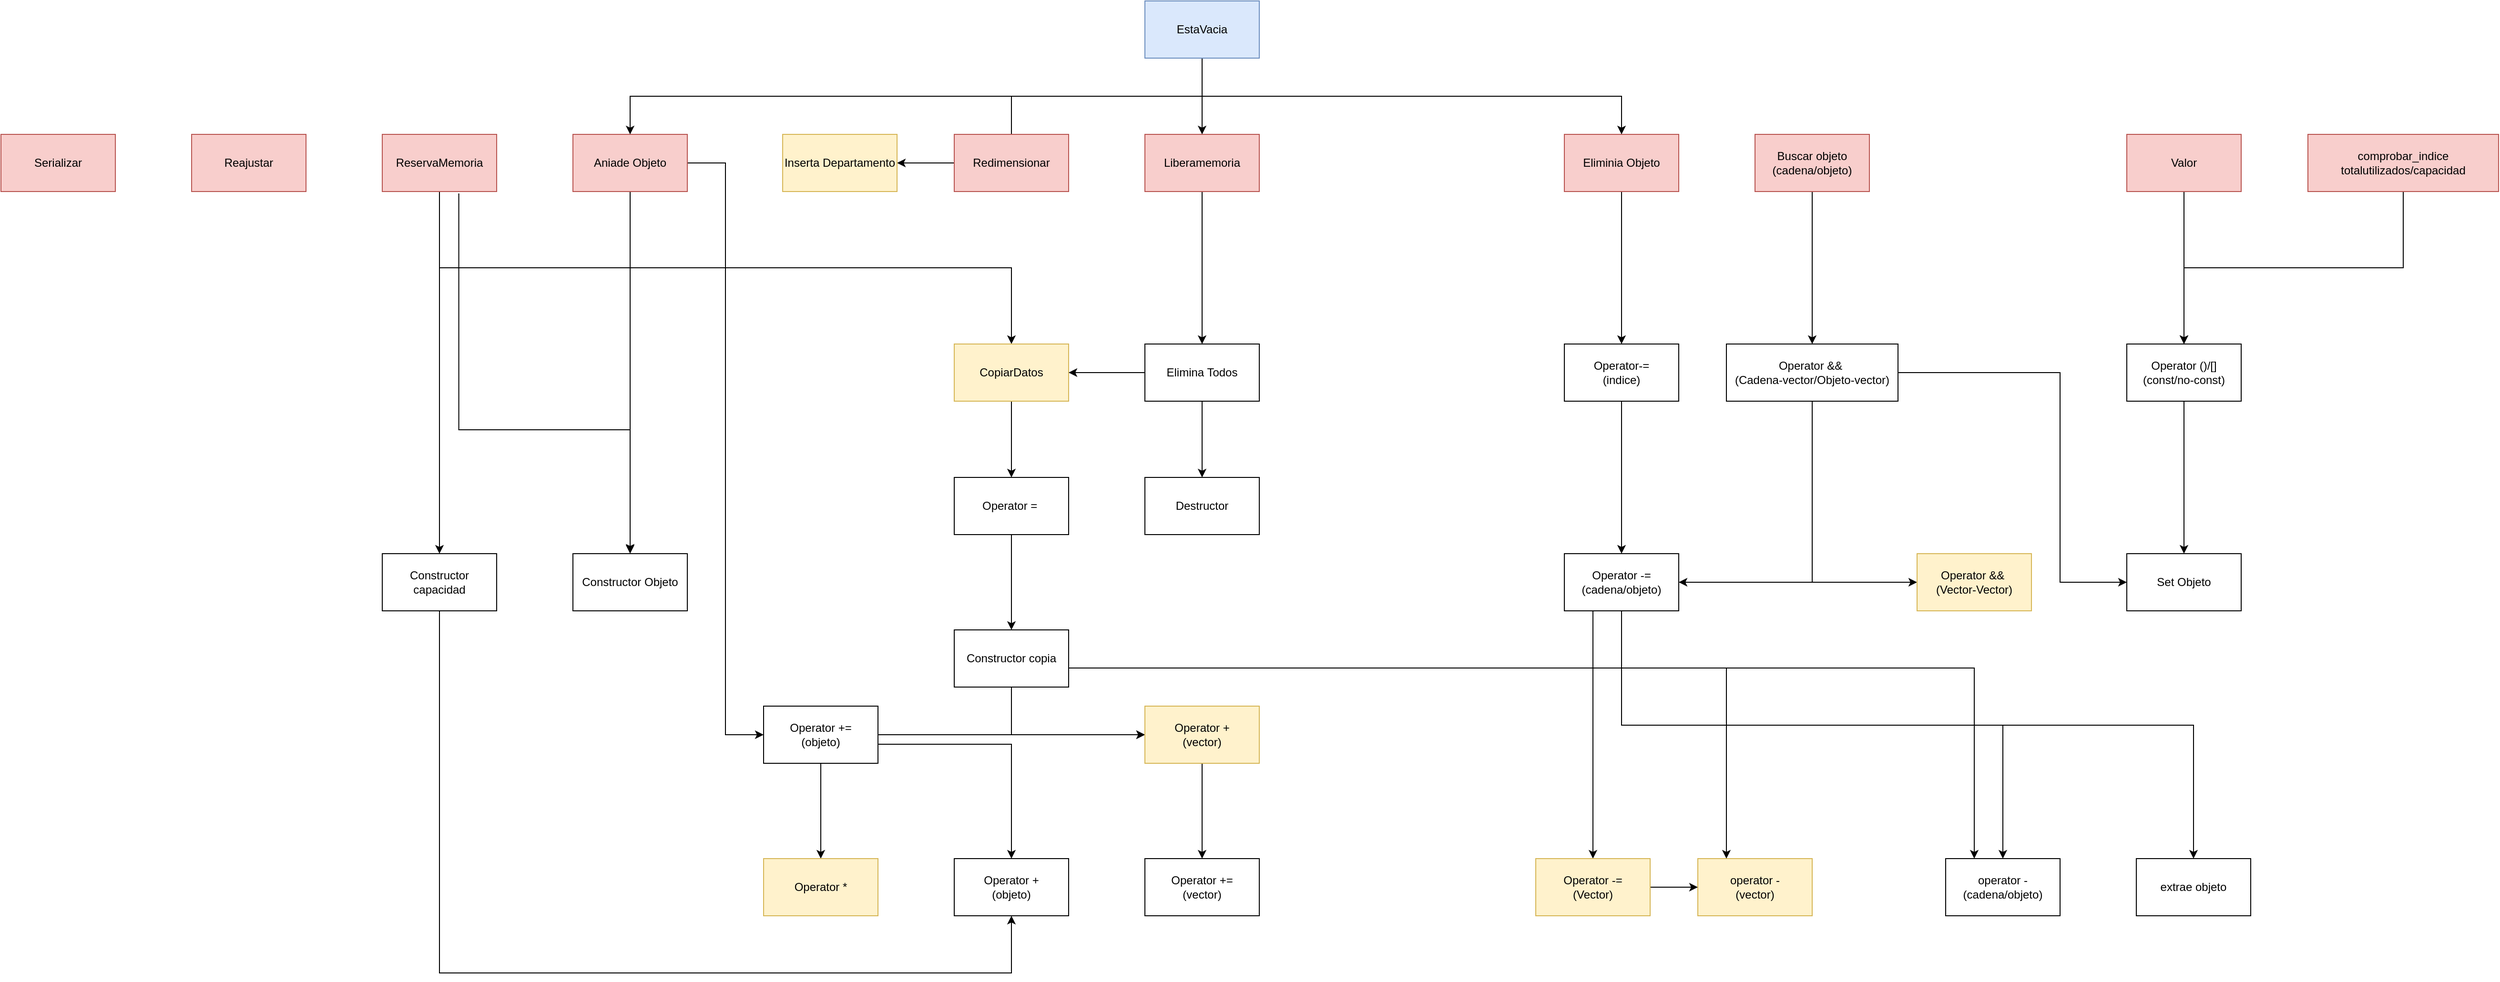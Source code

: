 <mxfile version="21.1.2" type="device">
  <diagram id="C5RBs43oDa-KdzZeNtuy" name="Page-1">
    <mxGraphModel dx="2171" dy="932" grid="1" gridSize="10" guides="1" tooltips="1" connect="1" arrows="1" fold="1" page="1" pageScale="1" pageWidth="827" pageHeight="1169" math="0" shadow="0">
      <root>
        <mxCell id="WIyWlLk6GJQsqaUBKTNV-0" />
        <mxCell id="WIyWlLk6GJQsqaUBKTNV-1" parent="WIyWlLk6GJQsqaUBKTNV-0" />
        <mxCell id="lBbbaVY5z8zjC1P1n53Q-30" style="edgeStyle=orthogonalEdgeStyle;rounded=0;orthogonalLoop=1;jettySize=auto;html=1;exitX=0.5;exitY=1;exitDx=0;exitDy=0;entryX=0.5;entryY=0;entryDx=0;entryDy=0;" parent="WIyWlLk6GJQsqaUBKTNV-1" edge="1">
          <mxGeometry relative="1" as="geometry">
            <mxPoint x="620" y="459" as="sourcePoint" />
            <mxPoint x="620" y="839" as="targetPoint" />
          </mxGeometry>
        </mxCell>
        <mxCell id="8VsjxiuHEeb4ChMc8zv--10" style="edgeStyle=orthogonalEdgeStyle;rounded=0;orthogonalLoop=1;jettySize=auto;html=1;exitX=1;exitY=0.5;exitDx=0;exitDy=0;entryX=0;entryY=0.5;entryDx=0;entryDy=0;" parent="WIyWlLk6GJQsqaUBKTNV-1" source="sUV4AZlqi4DEhkgbtr-B-1" target="lBbbaVY5z8zjC1P1n53Q-7" edge="1">
          <mxGeometry relative="1" as="geometry" />
        </mxCell>
        <mxCell id="sUV4AZlqi4DEhkgbtr-B-1" value="Aniade Objeto" style="rounded=0;whiteSpace=wrap;html=1;fillColor=#f8cecc;strokeColor=#b85450;" parent="WIyWlLk6GJQsqaUBKTNV-1" vertex="1">
          <mxGeometry x="560" y="400" width="120" height="60" as="geometry" />
        </mxCell>
        <mxCell id="8VsjxiuHEeb4ChMc8zv--30" style="edgeStyle=orthogonalEdgeStyle;rounded=0;orthogonalLoop=1;jettySize=auto;html=1;exitX=0.5;exitY=1;exitDx=0;exitDy=0;entryX=0.5;entryY=0;entryDx=0;entryDy=0;" parent="WIyWlLk6GJQsqaUBKTNV-1" source="sUV4AZlqi4DEhkgbtr-B-2" target="8VsjxiuHEeb4ChMc8zv--29" edge="1">
          <mxGeometry relative="1" as="geometry" />
        </mxCell>
        <mxCell id="sUV4AZlqi4DEhkgbtr-B-2" value="Eliminia Objeto" style="rounded=0;whiteSpace=wrap;html=1;fillColor=#f8cecc;strokeColor=#b85450;" parent="WIyWlLk6GJQsqaUBKTNV-1" vertex="1">
          <mxGeometry x="1600" y="400" width="120" height="60" as="geometry" />
        </mxCell>
        <mxCell id="lBbbaVY5z8zjC1P1n53Q-29" style="edgeStyle=orthogonalEdgeStyle;rounded=0;orthogonalLoop=1;jettySize=auto;html=1;exitX=0.669;exitY=1.033;exitDx=0;exitDy=0;entryX=0.5;entryY=0;entryDx=0;entryDy=0;exitPerimeter=0;" parent="WIyWlLk6GJQsqaUBKTNV-1" source="sUV4AZlqi4DEhkgbtr-B-3" target="lBbbaVY5z8zjC1P1n53Q-22" edge="1">
          <mxGeometry relative="1" as="geometry">
            <Array as="points">
              <mxPoint x="440" y="710" />
              <mxPoint x="620" y="710" />
            </Array>
          </mxGeometry>
        </mxCell>
        <mxCell id="8VsjxiuHEeb4ChMc8zv--39" style="edgeStyle=orthogonalEdgeStyle;rounded=0;orthogonalLoop=1;jettySize=auto;html=1;exitX=0.5;exitY=1;exitDx=0;exitDy=0;entryX=0.5;entryY=0;entryDx=0;entryDy=0;" parent="WIyWlLk6GJQsqaUBKTNV-1" source="sUV4AZlqi4DEhkgbtr-B-3" target="sUV4AZlqi4DEhkgbtr-B-10" edge="1">
          <mxGeometry relative="1" as="geometry">
            <Array as="points">
              <mxPoint x="420" y="540" />
              <mxPoint x="1020" y="540" />
            </Array>
          </mxGeometry>
        </mxCell>
        <mxCell id="8VsjxiuHEeb4ChMc8zv--43" style="edgeStyle=orthogonalEdgeStyle;rounded=0;orthogonalLoop=1;jettySize=auto;html=1;exitX=0.5;exitY=1;exitDx=0;exitDy=0;entryX=0.5;entryY=0;entryDx=0;entryDy=0;" parent="WIyWlLk6GJQsqaUBKTNV-1" source="sUV4AZlqi4DEhkgbtr-B-3" target="lBbbaVY5z8zjC1P1n53Q-24" edge="1">
          <mxGeometry relative="1" as="geometry" />
        </mxCell>
        <mxCell id="sUV4AZlqi4DEhkgbtr-B-3" value="ReservaMemoria" style="rounded=0;whiteSpace=wrap;html=1;fillColor=#f8cecc;strokeColor=#b85450;" parent="WIyWlLk6GJQsqaUBKTNV-1" vertex="1">
          <mxGeometry x="360" y="400" width="120" height="60" as="geometry" />
        </mxCell>
        <mxCell id="lBbbaVY5z8zjC1P1n53Q-52" style="edgeStyle=orthogonalEdgeStyle;rounded=0;orthogonalLoop=1;jettySize=auto;html=1;exitX=0.5;exitY=1;exitDx=0;exitDy=0;entryX=0.5;entryY=0;entryDx=0;entryDy=0;" parent="WIyWlLk6GJQsqaUBKTNV-1" source="sUV4AZlqi4DEhkgbtr-B-4" target="lBbbaVY5z8zjC1P1n53Q-2" edge="1">
          <mxGeometry relative="1" as="geometry" />
        </mxCell>
        <mxCell id="sUV4AZlqi4DEhkgbtr-B-4" value="Liberamemoria" style="rounded=0;whiteSpace=wrap;html=1;fillColor=#f8cecc;strokeColor=#b85450;" parent="WIyWlLk6GJQsqaUBKTNV-1" vertex="1">
          <mxGeometry x="1160" y="400" width="120" height="60" as="geometry" />
        </mxCell>
        <mxCell id="sUV4AZlqi4DEhkgbtr-B-5" value="Reajustar" style="rounded=0;whiteSpace=wrap;html=1;fillColor=#f8cecc;strokeColor=#b85450;" parent="WIyWlLk6GJQsqaUBKTNV-1" vertex="1">
          <mxGeometry x="160" y="400" width="120" height="60" as="geometry" />
        </mxCell>
        <mxCell id="8VsjxiuHEeb4ChMc8zv--28" style="edgeStyle=orthogonalEdgeStyle;rounded=0;orthogonalLoop=1;jettySize=auto;html=1;exitX=0.5;exitY=0;exitDx=0;exitDy=0;entryX=0.5;entryY=0;entryDx=0;entryDy=0;" parent="WIyWlLk6GJQsqaUBKTNV-1" source="sUV4AZlqi4DEhkgbtr-B-6" target="sUV4AZlqi4DEhkgbtr-B-2" edge="1">
          <mxGeometry relative="1" as="geometry">
            <Array as="points">
              <mxPoint x="1020" y="360" />
              <mxPoint x="1660" y="360" />
            </Array>
          </mxGeometry>
        </mxCell>
        <mxCell id="8VsjxiuHEeb4ChMc8zv--38" style="edgeStyle=orthogonalEdgeStyle;rounded=0;orthogonalLoop=1;jettySize=auto;html=1;exitX=0.5;exitY=0;exitDx=0;exitDy=0;entryX=0.5;entryY=0;entryDx=0;entryDy=0;" parent="WIyWlLk6GJQsqaUBKTNV-1" source="sUV4AZlqi4DEhkgbtr-B-6" target="sUV4AZlqi4DEhkgbtr-B-1" edge="1">
          <mxGeometry relative="1" as="geometry">
            <Array as="points">
              <mxPoint x="1020" y="360" />
              <mxPoint x="620" y="360" />
            </Array>
          </mxGeometry>
        </mxCell>
        <mxCell id="8VsjxiuHEeb4ChMc8zv--41" value="" style="edgeStyle=orthogonalEdgeStyle;rounded=0;orthogonalLoop=1;jettySize=auto;html=1;" parent="WIyWlLk6GJQsqaUBKTNV-1" source="sUV4AZlqi4DEhkgbtr-B-6" target="lBbbaVY5z8zjC1P1n53Q-3" edge="1">
          <mxGeometry relative="1" as="geometry" />
        </mxCell>
        <mxCell id="sUV4AZlqi4DEhkgbtr-B-6" value="Redimensionar" style="rounded=0;whiteSpace=wrap;html=1;fillColor=#f8cecc;strokeColor=#b85450;" parent="WIyWlLk6GJQsqaUBKTNV-1" vertex="1">
          <mxGeometry x="960" y="400" width="120" height="60" as="geometry" />
        </mxCell>
        <mxCell id="lBbbaVY5z8zjC1P1n53Q-33" style="edgeStyle=orthogonalEdgeStyle;rounded=0;orthogonalLoop=1;jettySize=auto;html=1;exitX=0.5;exitY=1;exitDx=0;exitDy=0;entryX=0.5;entryY=0;entryDx=0;entryDy=0;" parent="WIyWlLk6GJQsqaUBKTNV-1" source="sUV4AZlqi4DEhkgbtr-B-7" target="lBbbaVY5z8zjC1P1n53Q-12" edge="1">
          <mxGeometry relative="1" as="geometry" />
        </mxCell>
        <mxCell id="sUV4AZlqi4DEhkgbtr-B-7" value="Valor" style="rounded=0;whiteSpace=wrap;html=1;fillColor=#f8cecc;strokeColor=#b85450;" parent="WIyWlLk6GJQsqaUBKTNV-1" vertex="1">
          <mxGeometry x="2190" y="400" width="120" height="60" as="geometry" />
        </mxCell>
        <mxCell id="8VsjxiuHEeb4ChMc8zv--25" style="edgeStyle=orthogonalEdgeStyle;rounded=0;orthogonalLoop=1;jettySize=auto;html=1;exitX=0.5;exitY=1;exitDx=0;exitDy=0;entryX=0.5;entryY=0;entryDx=0;entryDy=0;" parent="WIyWlLk6GJQsqaUBKTNV-1" source="sUV4AZlqi4DEhkgbtr-B-10" target="lBbbaVY5z8zjC1P1n53Q-13" edge="1">
          <mxGeometry relative="1" as="geometry" />
        </mxCell>
        <mxCell id="sUV4AZlqi4DEhkgbtr-B-10" value="CopiarDatos" style="rounded=0;whiteSpace=wrap;html=1;fillColor=#fff2cc;strokeColor=#d6b656;" parent="WIyWlLk6GJQsqaUBKTNV-1" vertex="1">
          <mxGeometry x="960" y="620" width="120" height="60" as="geometry" />
        </mxCell>
        <mxCell id="lBbbaVY5z8zjC1P1n53Q-35" style="edgeStyle=orthogonalEdgeStyle;rounded=0;orthogonalLoop=1;jettySize=auto;html=1;exitX=0.5;exitY=1;exitDx=0;exitDy=0;entryX=0.5;entryY=0;entryDx=0;entryDy=0;" parent="WIyWlLk6GJQsqaUBKTNV-1" source="lBbbaVY5z8zjC1P1n53Q-0" target="lBbbaVY5z8zjC1P1n53Q-12" edge="1">
          <mxGeometry relative="1" as="geometry" />
        </mxCell>
        <mxCell id="lBbbaVY5z8zjC1P1n53Q-0" value="comprobar_indice&lt;br&gt;totalutilizados/capacidad" style="rounded=0;whiteSpace=wrap;html=1;fillColor=#f8cecc;strokeColor=#b85450;" parent="WIyWlLk6GJQsqaUBKTNV-1" vertex="1">
          <mxGeometry x="2380" y="400" width="200" height="60" as="geometry" />
        </mxCell>
        <mxCell id="lBbbaVY5z8zjC1P1n53Q-1" value="extrae objeto" style="rounded=0;whiteSpace=wrap;html=1;" parent="WIyWlLk6GJQsqaUBKTNV-1" vertex="1">
          <mxGeometry x="2200" y="1160" width="120" height="60" as="geometry" />
        </mxCell>
        <mxCell id="lBbbaVY5z8zjC1P1n53Q-53" style="edgeStyle=orthogonalEdgeStyle;rounded=0;orthogonalLoop=1;jettySize=auto;html=1;exitX=0.5;exitY=1;exitDx=0;exitDy=0;entryX=0.5;entryY=0;entryDx=0;entryDy=0;" parent="WIyWlLk6GJQsqaUBKTNV-1" source="lBbbaVY5z8zjC1P1n53Q-2" target="lBbbaVY5z8zjC1P1n53Q-21" edge="1">
          <mxGeometry relative="1" as="geometry" />
        </mxCell>
        <mxCell id="lBbbaVY5z8zjC1P1n53Q-55" style="edgeStyle=orthogonalEdgeStyle;rounded=0;orthogonalLoop=1;jettySize=auto;html=1;exitX=0;exitY=0.5;exitDx=0;exitDy=0;entryX=1;entryY=0.5;entryDx=0;entryDy=0;" parent="WIyWlLk6GJQsqaUBKTNV-1" source="lBbbaVY5z8zjC1P1n53Q-2" target="sUV4AZlqi4DEhkgbtr-B-10" edge="1">
          <mxGeometry relative="1" as="geometry" />
        </mxCell>
        <mxCell id="lBbbaVY5z8zjC1P1n53Q-2" value="Elimina Todos" style="rounded=0;whiteSpace=wrap;html=1;" parent="WIyWlLk6GJQsqaUBKTNV-1" vertex="1">
          <mxGeometry x="1160" y="620" width="120" height="60" as="geometry" />
        </mxCell>
        <mxCell id="lBbbaVY5z8zjC1P1n53Q-3" value="Inserta Departamento" style="rounded=0;whiteSpace=wrap;html=1;fillColor=#fff2cc;strokeColor=#d6b656;" parent="WIyWlLk6GJQsqaUBKTNV-1" vertex="1">
          <mxGeometry x="780" y="400" width="120" height="60" as="geometry" />
        </mxCell>
        <mxCell id="lBbbaVY5z8zjC1P1n53Q-63" style="edgeStyle=orthogonalEdgeStyle;rounded=0;orthogonalLoop=1;jettySize=auto;html=1;exitX=0.5;exitY=1;exitDx=0;exitDy=0;entryX=0.5;entryY=0;entryDx=0;entryDy=0;" parent="WIyWlLk6GJQsqaUBKTNV-1" source="lBbbaVY5z8zjC1P1n53Q-4" target="lBbbaVY5z8zjC1P1n53Q-8" edge="1">
          <mxGeometry relative="1" as="geometry" />
        </mxCell>
        <mxCell id="lBbbaVY5z8zjC1P1n53Q-4" value="Buscar objeto&lt;br&gt;(cadena/objeto)" style="rounded=0;whiteSpace=wrap;html=1;fillColor=#f8cecc;strokeColor=#b85450;" parent="WIyWlLk6GJQsqaUBKTNV-1" vertex="1">
          <mxGeometry x="1800" y="400" width="120" height="60" as="geometry" />
        </mxCell>
        <mxCell id="lBbbaVY5z8zjC1P1n53Q-49" style="edgeStyle=orthogonalEdgeStyle;rounded=0;orthogonalLoop=1;jettySize=auto;html=1;exitX=0.5;exitY=1;exitDx=0;exitDy=0;entryX=0.5;entryY=0;entryDx=0;entryDy=0;" parent="WIyWlLk6GJQsqaUBKTNV-1" source="lBbbaVY5z8zjC1P1n53Q-6" target="lBbbaVY5z8zjC1P1n53Q-48" edge="1">
          <mxGeometry relative="1" as="geometry">
            <Array as="points">
              <mxPoint x="1630" y="900" />
            </Array>
          </mxGeometry>
        </mxCell>
        <mxCell id="lBbbaVY5z8zjC1P1n53Q-65" style="edgeStyle=orthogonalEdgeStyle;rounded=0;orthogonalLoop=1;jettySize=auto;html=1;exitX=0.5;exitY=1;exitDx=0;exitDy=0;entryX=0.5;entryY=0;entryDx=0;entryDy=0;" parent="WIyWlLk6GJQsqaUBKTNV-1" source="lBbbaVY5z8zjC1P1n53Q-6" target="lBbbaVY5z8zjC1P1n53Q-58" edge="1">
          <mxGeometry relative="1" as="geometry">
            <Array as="points">
              <mxPoint x="1660" y="1020" />
              <mxPoint x="2060" y="1020" />
            </Array>
          </mxGeometry>
        </mxCell>
        <mxCell id="lBbbaVY5z8zjC1P1n53Q-68" style="edgeStyle=orthogonalEdgeStyle;rounded=0;orthogonalLoop=1;jettySize=auto;html=1;exitX=0.5;exitY=1;exitDx=0;exitDy=0;entryX=0.5;entryY=0;entryDx=0;entryDy=0;" parent="WIyWlLk6GJQsqaUBKTNV-1" source="lBbbaVY5z8zjC1P1n53Q-6" target="lBbbaVY5z8zjC1P1n53Q-1" edge="1">
          <mxGeometry relative="1" as="geometry">
            <Array as="points">
              <mxPoint x="1660" y="1020" />
              <mxPoint x="2260" y="1020" />
            </Array>
          </mxGeometry>
        </mxCell>
        <mxCell id="lBbbaVY5z8zjC1P1n53Q-6" value="Operator -= (cadena/objeto)" style="rounded=0;whiteSpace=wrap;html=1;" parent="WIyWlLk6GJQsqaUBKTNV-1" vertex="1">
          <mxGeometry x="1600" y="840" width="120" height="60" as="geometry" />
        </mxCell>
        <mxCell id="8VsjxiuHEeb4ChMc8zv--8" style="edgeStyle=orthogonalEdgeStyle;rounded=0;orthogonalLoop=1;jettySize=auto;html=1;exitX=0.5;exitY=1;exitDx=0;exitDy=0;entryX=0.5;entryY=0;entryDx=0;entryDy=0;" parent="WIyWlLk6GJQsqaUBKTNV-1" source="lBbbaVY5z8zjC1P1n53Q-7" target="lBbbaVY5z8zjC1P1n53Q-9" edge="1">
          <mxGeometry relative="1" as="geometry" />
        </mxCell>
        <mxCell id="8VsjxiuHEeb4ChMc8zv--17" style="edgeStyle=orthogonalEdgeStyle;rounded=0;orthogonalLoop=1;jettySize=auto;html=1;exitX=1;exitY=0.5;exitDx=0;exitDy=0;entryX=0;entryY=0.5;entryDx=0;entryDy=0;" parent="WIyWlLk6GJQsqaUBKTNV-1" source="lBbbaVY5z8zjC1P1n53Q-7" target="lBbbaVY5z8zjC1P1n53Q-40" edge="1">
          <mxGeometry relative="1" as="geometry" />
        </mxCell>
        <mxCell id="mERDGh5SQpZNU9xWW18F-1" style="edgeStyle=orthogonalEdgeStyle;rounded=0;orthogonalLoop=1;jettySize=auto;html=1;exitX=1;exitY=0.5;exitDx=0;exitDy=0;entryX=0.5;entryY=0;entryDx=0;entryDy=0;" edge="1" parent="WIyWlLk6GJQsqaUBKTNV-1" source="lBbbaVY5z8zjC1P1n53Q-7" target="lBbbaVY5z8zjC1P1n53Q-11">
          <mxGeometry relative="1" as="geometry">
            <Array as="points">
              <mxPoint x="880" y="1040" />
              <mxPoint x="1020" y="1040" />
            </Array>
          </mxGeometry>
        </mxCell>
        <mxCell id="lBbbaVY5z8zjC1P1n53Q-7" value="Operator +=&lt;br&gt;(objeto)" style="rounded=0;whiteSpace=wrap;html=1;" parent="WIyWlLk6GJQsqaUBKTNV-1" vertex="1">
          <mxGeometry x="760" y="1000" width="120" height="60" as="geometry" />
        </mxCell>
        <mxCell id="lBbbaVY5z8zjC1P1n53Q-64" style="edgeStyle=orthogonalEdgeStyle;rounded=0;orthogonalLoop=1;jettySize=auto;html=1;exitX=0.5;exitY=1;exitDx=0;exitDy=0;entryX=1;entryY=0.5;entryDx=0;entryDy=0;" parent="WIyWlLk6GJQsqaUBKTNV-1" source="lBbbaVY5z8zjC1P1n53Q-8" target="lBbbaVY5z8zjC1P1n53Q-6" edge="1">
          <mxGeometry relative="1" as="geometry" />
        </mxCell>
        <mxCell id="8VsjxiuHEeb4ChMc8zv--36" style="edgeStyle=orthogonalEdgeStyle;rounded=0;orthogonalLoop=1;jettySize=auto;html=1;exitX=0.5;exitY=1;exitDx=0;exitDy=0;entryX=0;entryY=0.5;entryDx=0;entryDy=0;" parent="WIyWlLk6GJQsqaUBKTNV-1" source="lBbbaVY5z8zjC1P1n53Q-8" target="8VsjxiuHEeb4ChMc8zv--34" edge="1">
          <mxGeometry relative="1" as="geometry" />
        </mxCell>
        <mxCell id="8VsjxiuHEeb4ChMc8zv--37" style="edgeStyle=orthogonalEdgeStyle;rounded=0;orthogonalLoop=1;jettySize=auto;html=1;exitX=1;exitY=0.5;exitDx=0;exitDy=0;entryX=0;entryY=0.5;entryDx=0;entryDy=0;" parent="WIyWlLk6GJQsqaUBKTNV-1" source="lBbbaVY5z8zjC1P1n53Q-8" target="lBbbaVY5z8zjC1P1n53Q-17" edge="1">
          <mxGeometry relative="1" as="geometry">
            <Array as="points">
              <mxPoint x="2120" y="650" />
              <mxPoint x="2120" y="870" />
            </Array>
          </mxGeometry>
        </mxCell>
        <mxCell id="lBbbaVY5z8zjC1P1n53Q-8" value="Operator &amp;amp;&amp;amp;&amp;nbsp;&lt;br&gt;(Cadena-vector/Objeto-vector)" style="rounded=0;whiteSpace=wrap;html=1;" parent="WIyWlLk6GJQsqaUBKTNV-1" vertex="1">
          <mxGeometry x="1770" y="620" width="180" height="60" as="geometry" />
        </mxCell>
        <mxCell id="lBbbaVY5z8zjC1P1n53Q-9" value="Operator *" style="rounded=0;whiteSpace=wrap;html=1;fillColor=#fff2cc;strokeColor=#d6b656;" parent="WIyWlLk6GJQsqaUBKTNV-1" vertex="1">
          <mxGeometry x="760" y="1160" width="120" height="60" as="geometry" />
        </mxCell>
        <mxCell id="lBbbaVY5z8zjC1P1n53Q-10" value="operator -&lt;br&gt;(vector)" style="rounded=0;whiteSpace=wrap;html=1;fillColor=#fff2cc;strokeColor=#d6b656;" parent="WIyWlLk6GJQsqaUBKTNV-1" vertex="1">
          <mxGeometry x="1740" y="1160" width="120" height="60" as="geometry" />
        </mxCell>
        <mxCell id="lBbbaVY5z8zjC1P1n53Q-11" value="Operator +&lt;br&gt;    (objeto)" style="rounded=0;whiteSpace=wrap;html=1;" parent="WIyWlLk6GJQsqaUBKTNV-1" vertex="1">
          <mxGeometry x="960" y="1160" width="120" height="60" as="geometry" />
        </mxCell>
        <mxCell id="lBbbaVY5z8zjC1P1n53Q-34" style="edgeStyle=orthogonalEdgeStyle;rounded=0;orthogonalLoop=1;jettySize=auto;html=1;exitX=0.5;exitY=1;exitDx=0;exitDy=0;entryX=0.5;entryY=0;entryDx=0;entryDy=0;" parent="WIyWlLk6GJQsqaUBKTNV-1" source="lBbbaVY5z8zjC1P1n53Q-12" target="lBbbaVY5z8zjC1P1n53Q-17" edge="1">
          <mxGeometry relative="1" as="geometry" />
        </mxCell>
        <mxCell id="lBbbaVY5z8zjC1P1n53Q-12" value="Operator ()/[]&lt;br&gt;(const/no-const)" style="rounded=0;whiteSpace=wrap;html=1;" parent="WIyWlLk6GJQsqaUBKTNV-1" vertex="1">
          <mxGeometry x="2190" y="620" width="120" height="60" as="geometry" />
        </mxCell>
        <mxCell id="8VsjxiuHEeb4ChMc8zv--27" style="edgeStyle=orthogonalEdgeStyle;rounded=0;orthogonalLoop=1;jettySize=auto;html=1;exitX=0.5;exitY=1;exitDx=0;exitDy=0;entryX=0.5;entryY=0;entryDx=0;entryDy=0;" parent="WIyWlLk6GJQsqaUBKTNV-1" source="lBbbaVY5z8zjC1P1n53Q-13" target="lBbbaVY5z8zjC1P1n53Q-23" edge="1">
          <mxGeometry relative="1" as="geometry" />
        </mxCell>
        <mxCell id="lBbbaVY5z8zjC1P1n53Q-13" value="Operator =&amp;nbsp;" style="rounded=0;whiteSpace=wrap;html=1;" parent="WIyWlLk6GJQsqaUBKTNV-1" vertex="1">
          <mxGeometry x="960" y="760" width="120" height="60" as="geometry" />
        </mxCell>
        <mxCell id="lBbbaVY5z8zjC1P1n53Q-14" value="Serializar" style="rounded=0;whiteSpace=wrap;html=1;fillColor=#f8cecc;strokeColor=#b85450;" parent="WIyWlLk6GJQsqaUBKTNV-1" vertex="1">
          <mxGeometry x="-40" y="400" width="120" height="60" as="geometry" />
        </mxCell>
        <mxCell id="lBbbaVY5z8zjC1P1n53Q-17" value="Set Objeto" style="rounded=0;whiteSpace=wrap;html=1;" parent="WIyWlLk6GJQsqaUBKTNV-1" vertex="1">
          <mxGeometry x="2190" y="840" width="120" height="60" as="geometry" />
        </mxCell>
        <mxCell id="lBbbaVY5z8zjC1P1n53Q-51" style="edgeStyle=orthogonalEdgeStyle;rounded=0;orthogonalLoop=1;jettySize=auto;html=1;exitX=0.5;exitY=1;exitDx=0;exitDy=0;entryX=0.5;entryY=0;entryDx=0;entryDy=0;" parent="WIyWlLk6GJQsqaUBKTNV-1" source="lBbbaVY5z8zjC1P1n53Q-18" target="sUV4AZlqi4DEhkgbtr-B-4" edge="1">
          <mxGeometry relative="1" as="geometry" />
        </mxCell>
        <mxCell id="lBbbaVY5z8zjC1P1n53Q-18" value="EstaVacia" style="rounded=0;whiteSpace=wrap;html=1;fillColor=#dae8fc;strokeColor=#6c8ebf;" parent="WIyWlLk6GJQsqaUBKTNV-1" vertex="1">
          <mxGeometry x="1160" y="260" width="120" height="60" as="geometry" />
        </mxCell>
        <mxCell id="lBbbaVY5z8zjC1P1n53Q-21" value="Destructor" style="rounded=0;whiteSpace=wrap;html=1;" parent="WIyWlLk6GJQsqaUBKTNV-1" vertex="1">
          <mxGeometry x="1160" y="760" width="120" height="60" as="geometry" />
        </mxCell>
        <mxCell id="lBbbaVY5z8zjC1P1n53Q-22" value="Constructor Objeto" style="rounded=0;whiteSpace=wrap;html=1;" parent="WIyWlLk6GJQsqaUBKTNV-1" vertex="1">
          <mxGeometry x="560" y="840" width="120" height="60" as="geometry" />
        </mxCell>
        <mxCell id="8VsjxiuHEeb4ChMc8zv--16" style="edgeStyle=orthogonalEdgeStyle;rounded=0;orthogonalLoop=1;jettySize=auto;html=1;exitX=0.5;exitY=1;exitDx=0;exitDy=0;entryX=0;entryY=0.5;entryDx=0;entryDy=0;" parent="WIyWlLk6GJQsqaUBKTNV-1" source="lBbbaVY5z8zjC1P1n53Q-23" target="lBbbaVY5z8zjC1P1n53Q-40" edge="1">
          <mxGeometry relative="1" as="geometry" />
        </mxCell>
        <mxCell id="8VsjxiuHEeb4ChMc8zv--33" style="edgeStyle=orthogonalEdgeStyle;rounded=0;orthogonalLoop=1;jettySize=auto;html=1;exitX=1;exitY=0.5;exitDx=0;exitDy=0;entryX=0.25;entryY=0;entryDx=0;entryDy=0;" parent="WIyWlLk6GJQsqaUBKTNV-1" source="lBbbaVY5z8zjC1P1n53Q-23" target="lBbbaVY5z8zjC1P1n53Q-58" edge="1">
          <mxGeometry relative="1" as="geometry">
            <Array as="points">
              <mxPoint x="1080" y="960" />
              <mxPoint x="2030" y="960" />
            </Array>
          </mxGeometry>
        </mxCell>
        <mxCell id="8VsjxiuHEeb4ChMc8zv--42" style="edgeStyle=orthogonalEdgeStyle;rounded=0;orthogonalLoop=1;jettySize=auto;html=1;exitX=1;exitY=0.5;exitDx=0;exitDy=0;entryX=0.25;entryY=0;entryDx=0;entryDy=0;" parent="WIyWlLk6GJQsqaUBKTNV-1" source="lBbbaVY5z8zjC1P1n53Q-23" target="lBbbaVY5z8zjC1P1n53Q-10" edge="1">
          <mxGeometry relative="1" as="geometry">
            <Array as="points">
              <mxPoint x="1080" y="960" />
              <mxPoint x="1770" y="960" />
            </Array>
          </mxGeometry>
        </mxCell>
        <mxCell id="lBbbaVY5z8zjC1P1n53Q-23" value="Constructor copia" style="rounded=0;whiteSpace=wrap;html=1;" parent="WIyWlLk6GJQsqaUBKTNV-1" vertex="1">
          <mxGeometry x="960" y="920" width="120" height="60" as="geometry" />
        </mxCell>
        <mxCell id="mERDGh5SQpZNU9xWW18F-0" style="edgeStyle=orthogonalEdgeStyle;rounded=0;orthogonalLoop=1;jettySize=auto;html=1;exitX=0.5;exitY=1;exitDx=0;exitDy=0;entryX=0.5;entryY=1;entryDx=0;entryDy=0;" edge="1" parent="WIyWlLk6GJQsqaUBKTNV-1" source="lBbbaVY5z8zjC1P1n53Q-24" target="lBbbaVY5z8zjC1P1n53Q-11">
          <mxGeometry relative="1" as="geometry">
            <Array as="points">
              <mxPoint x="420" y="1280" />
              <mxPoint x="1020" y="1280" />
            </Array>
          </mxGeometry>
        </mxCell>
        <mxCell id="lBbbaVY5z8zjC1P1n53Q-24" value="Constructor capacidad" style="rounded=0;whiteSpace=wrap;html=1;" parent="WIyWlLk6GJQsqaUBKTNV-1" vertex="1">
          <mxGeometry x="360" y="840" width="120" height="60" as="geometry" />
        </mxCell>
        <mxCell id="lBbbaVY5z8zjC1P1n53Q-43" style="edgeStyle=orthogonalEdgeStyle;rounded=0;orthogonalLoop=1;jettySize=auto;html=1;exitX=0.5;exitY=1;exitDx=0;exitDy=0;entryX=0.5;entryY=0;entryDx=0;entryDy=0;" parent="WIyWlLk6GJQsqaUBKTNV-1" source="lBbbaVY5z8zjC1P1n53Q-40" target="lBbbaVY5z8zjC1P1n53Q-42" edge="1">
          <mxGeometry relative="1" as="geometry" />
        </mxCell>
        <mxCell id="lBbbaVY5z8zjC1P1n53Q-40" value="Operator +&lt;br&gt;    (vector)" style="rounded=0;whiteSpace=wrap;html=1;fillColor=#fff2cc;strokeColor=#d6b656;" parent="WIyWlLk6GJQsqaUBKTNV-1" vertex="1">
          <mxGeometry x="1160" y="1000" width="120" height="60" as="geometry" />
        </mxCell>
        <mxCell id="lBbbaVY5z8zjC1P1n53Q-42" value="Operator +=&lt;br&gt;(vector)" style="rounded=0;whiteSpace=wrap;html=1;" parent="WIyWlLk6GJQsqaUBKTNV-1" vertex="1">
          <mxGeometry x="1160" y="1160" width="120" height="60" as="geometry" />
        </mxCell>
        <mxCell id="mERDGh5SQpZNU9xWW18F-3" value="" style="edgeStyle=orthogonalEdgeStyle;rounded=0;orthogonalLoop=1;jettySize=auto;html=1;" edge="1" parent="WIyWlLk6GJQsqaUBKTNV-1" source="lBbbaVY5z8zjC1P1n53Q-48" target="lBbbaVY5z8zjC1P1n53Q-10">
          <mxGeometry relative="1" as="geometry" />
        </mxCell>
        <mxCell id="lBbbaVY5z8zjC1P1n53Q-48" value="Operator -=&lt;br&gt;(Vector)" style="rounded=0;whiteSpace=wrap;html=1;fillColor=#fff2cc;strokeColor=#d6b656;" parent="WIyWlLk6GJQsqaUBKTNV-1" vertex="1">
          <mxGeometry x="1570" y="1160" width="120" height="60" as="geometry" />
        </mxCell>
        <mxCell id="lBbbaVY5z8zjC1P1n53Q-58" value="operator -&lt;br&gt;(cadena/objeto)" style="rounded=0;whiteSpace=wrap;html=1;" parent="WIyWlLk6GJQsqaUBKTNV-1" vertex="1">
          <mxGeometry x="2000" y="1160" width="120" height="60" as="geometry" />
        </mxCell>
        <mxCell id="8VsjxiuHEeb4ChMc8zv--31" style="edgeStyle=orthogonalEdgeStyle;rounded=0;orthogonalLoop=1;jettySize=auto;html=1;exitX=0.5;exitY=1;exitDx=0;exitDy=0;entryX=0.5;entryY=0;entryDx=0;entryDy=0;" parent="WIyWlLk6GJQsqaUBKTNV-1" source="8VsjxiuHEeb4ChMc8zv--29" target="lBbbaVY5z8zjC1P1n53Q-6" edge="1">
          <mxGeometry relative="1" as="geometry" />
        </mxCell>
        <mxCell id="8VsjxiuHEeb4ChMc8zv--29" value="Operator-=&lt;br&gt;(indice)" style="rounded=0;whiteSpace=wrap;html=1;" parent="WIyWlLk6GJQsqaUBKTNV-1" vertex="1">
          <mxGeometry x="1600" y="620" width="120" height="60" as="geometry" />
        </mxCell>
        <mxCell id="8VsjxiuHEeb4ChMc8zv--34" value="Operator &amp;amp;&amp;amp;&amp;nbsp;&lt;br&gt;(Vector-Vector)" style="rounded=0;whiteSpace=wrap;html=1;fillColor=#fff2cc;strokeColor=#d6b656;" parent="WIyWlLk6GJQsqaUBKTNV-1" vertex="1">
          <mxGeometry x="1970" y="840" width="120" height="60" as="geometry" />
        </mxCell>
      </root>
    </mxGraphModel>
  </diagram>
</mxfile>

